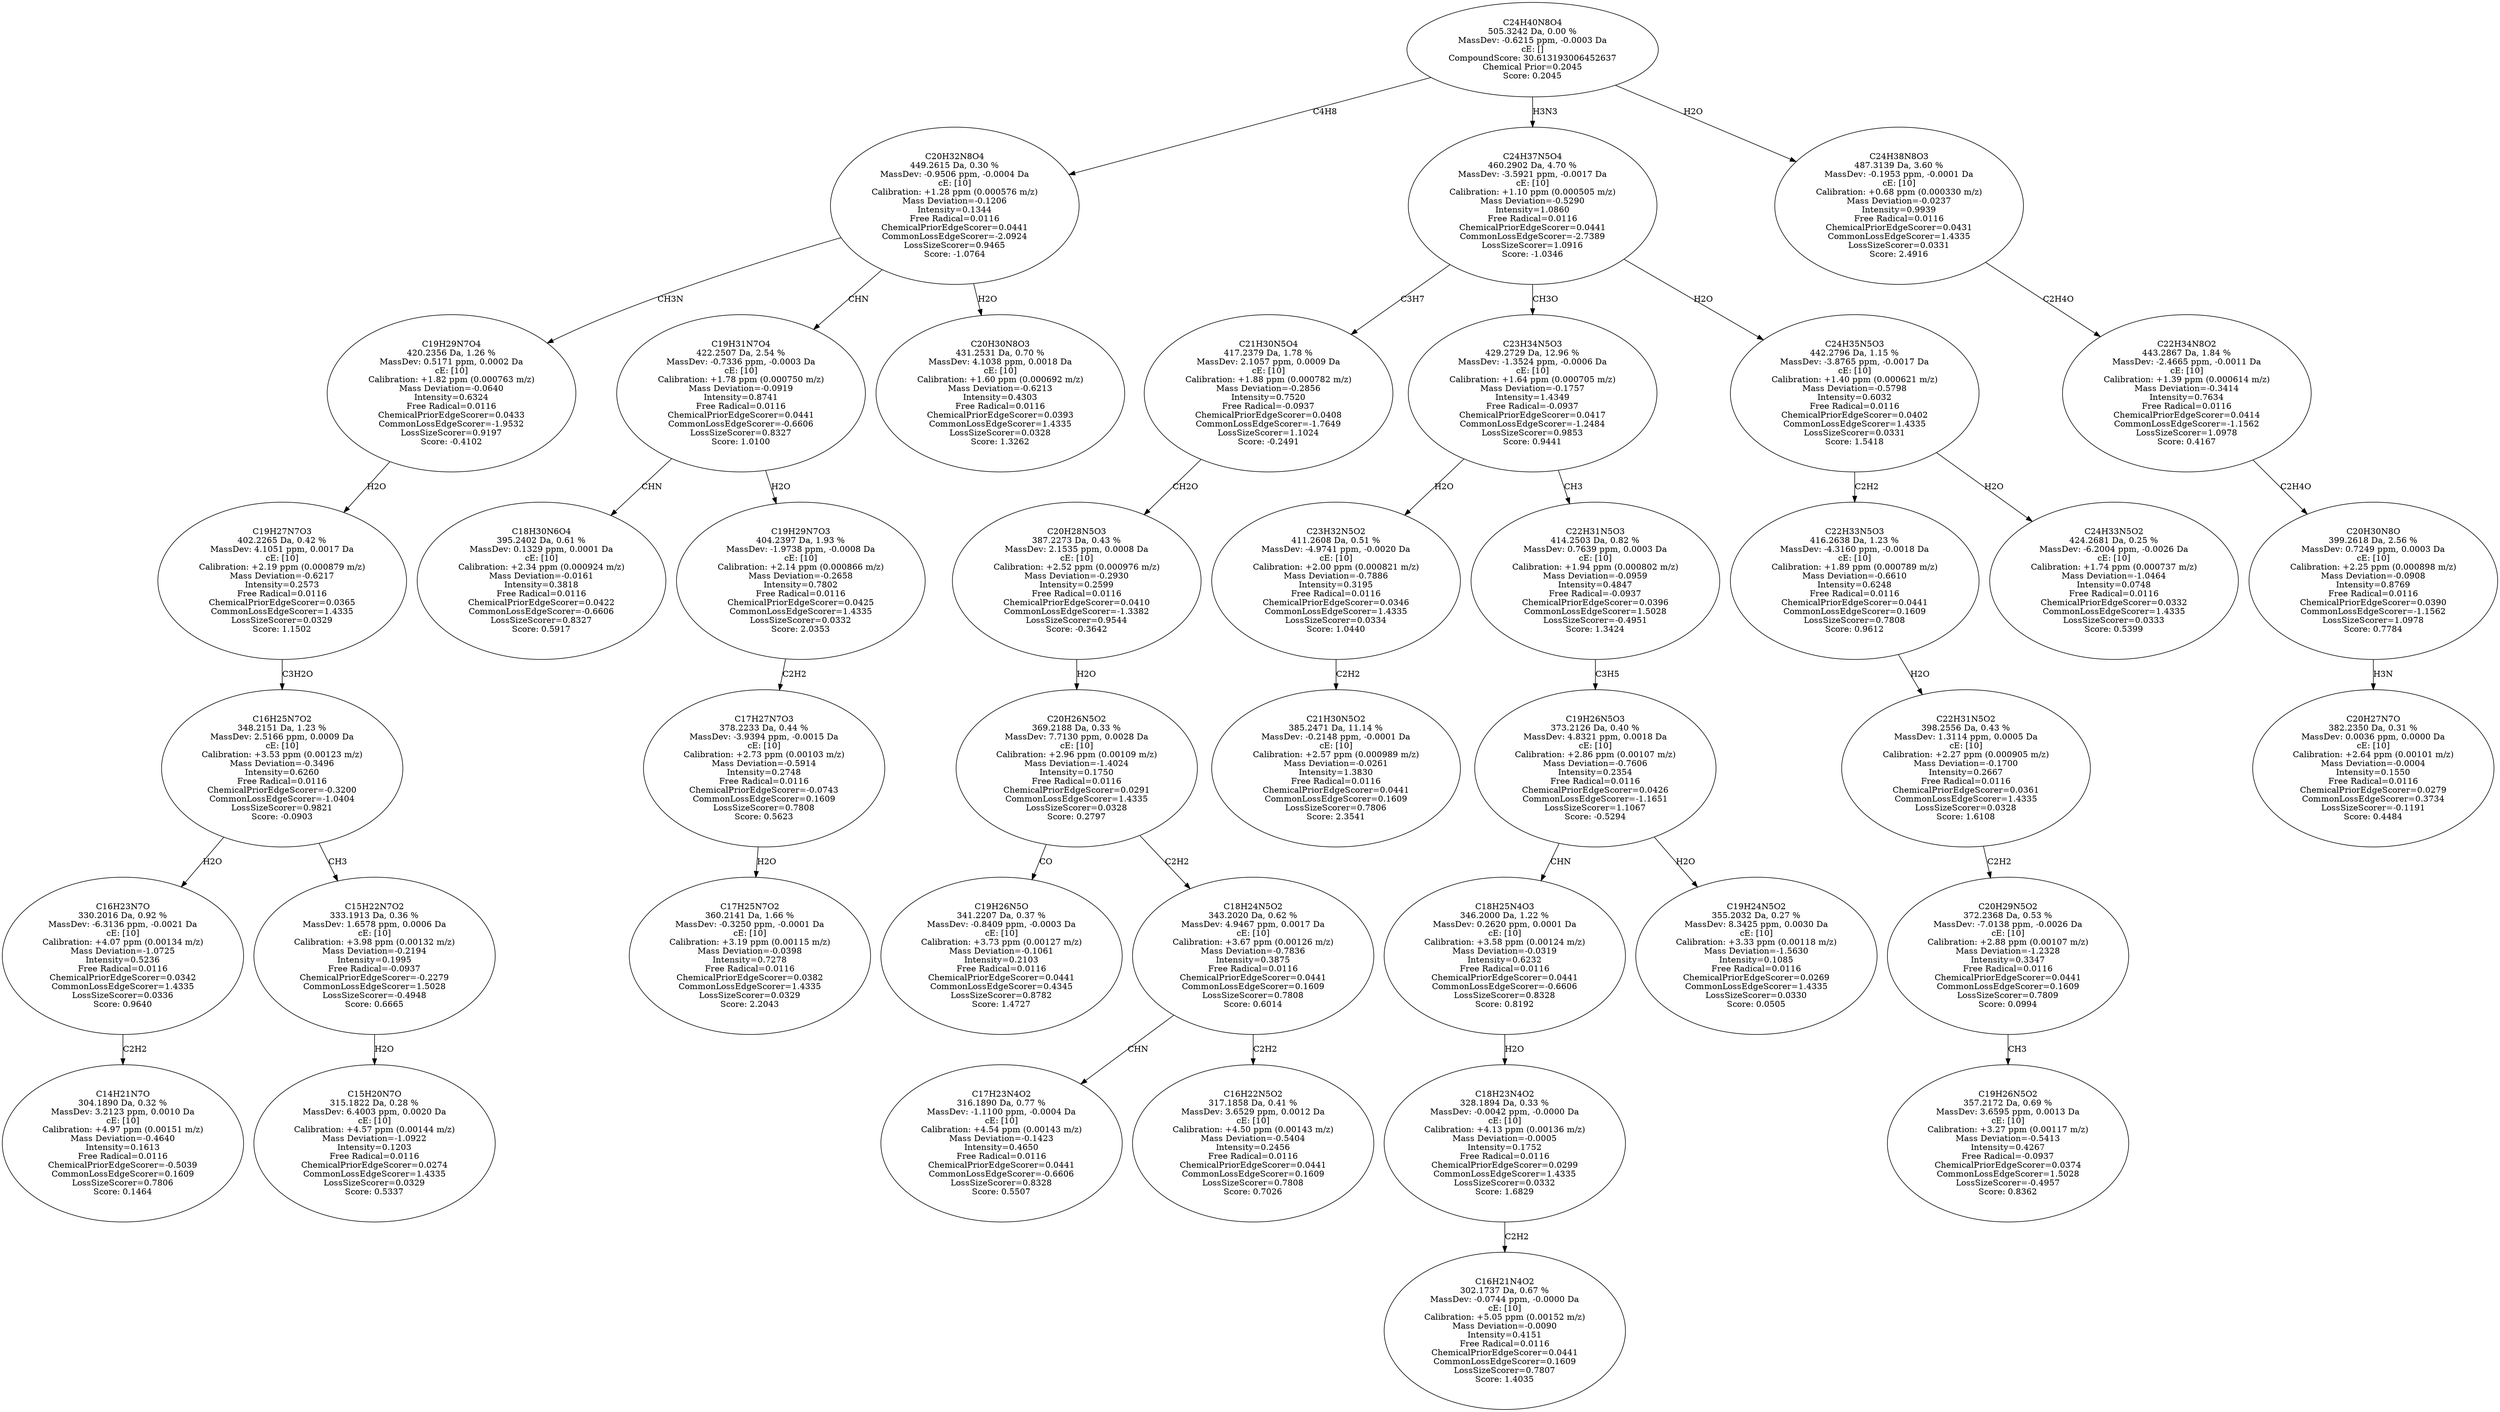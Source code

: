 strict digraph {
v1 [label="C14H21N7O\n304.1890 Da, 0.32 %\nMassDev: 3.2123 ppm, 0.0010 Da\ncE: [10]\nCalibration: +4.97 ppm (0.00151 m/z)\nMass Deviation=-0.4640\nIntensity=0.1613\nFree Radical=0.0116\nChemicalPriorEdgeScorer=-0.5039\nCommonLossEdgeScorer=0.1609\nLossSizeScorer=0.7806\nScore: 0.1464"];
v2 [label="C16H23N7O\n330.2016 Da, 0.92 %\nMassDev: -6.3136 ppm, -0.0021 Da\ncE: [10]\nCalibration: +4.07 ppm (0.00134 m/z)\nMass Deviation=-1.0725\nIntensity=0.5236\nFree Radical=0.0116\nChemicalPriorEdgeScorer=0.0342\nCommonLossEdgeScorer=1.4335\nLossSizeScorer=0.0336\nScore: 0.9640"];
v3 [label="C15H20N7O\n315.1822 Da, 0.28 %\nMassDev: 6.4003 ppm, 0.0020 Da\ncE: [10]\nCalibration: +4.57 ppm (0.00144 m/z)\nMass Deviation=-1.0922\nIntensity=0.1203\nFree Radical=0.0116\nChemicalPriorEdgeScorer=0.0274\nCommonLossEdgeScorer=1.4335\nLossSizeScorer=0.0329\nScore: 0.5337"];
v4 [label="C15H22N7O2\n333.1913 Da, 0.36 %\nMassDev: 1.6578 ppm, 0.0006 Da\ncE: [10]\nCalibration: +3.98 ppm (0.00132 m/z)\nMass Deviation=-0.2194\nIntensity=0.1995\nFree Radical=-0.0937\nChemicalPriorEdgeScorer=-0.2279\nCommonLossEdgeScorer=1.5028\nLossSizeScorer=-0.4948\nScore: 0.6665"];
v5 [label="C16H25N7O2\n348.2151 Da, 1.23 %\nMassDev: 2.5166 ppm, 0.0009 Da\ncE: [10]\nCalibration: +3.53 ppm (0.00123 m/z)\nMass Deviation=-0.3496\nIntensity=0.6260\nFree Radical=0.0116\nChemicalPriorEdgeScorer=-0.3200\nCommonLossEdgeScorer=-1.0404\nLossSizeScorer=0.9821\nScore: -0.0903"];
v6 [label="C19H27N7O3\n402.2265 Da, 0.42 %\nMassDev: 4.1051 ppm, 0.0017 Da\ncE: [10]\nCalibration: +2.19 ppm (0.000879 m/z)\nMass Deviation=-0.6217\nIntensity=0.2573\nFree Radical=0.0116\nChemicalPriorEdgeScorer=0.0365\nCommonLossEdgeScorer=1.4335\nLossSizeScorer=0.0329\nScore: 1.1502"];
v7 [label="C19H29N7O4\n420.2356 Da, 1.26 %\nMassDev: 0.5171 ppm, 0.0002 Da\ncE: [10]\nCalibration: +1.82 ppm (0.000763 m/z)\nMass Deviation=-0.0640\nIntensity=0.6324\nFree Radical=0.0116\nChemicalPriorEdgeScorer=0.0433\nCommonLossEdgeScorer=-1.9532\nLossSizeScorer=0.9197\nScore: -0.4102"];
v8 [label="C18H30N6O4\n395.2402 Da, 0.61 %\nMassDev: 0.1329 ppm, 0.0001 Da\ncE: [10]\nCalibration: +2.34 ppm (0.000924 m/z)\nMass Deviation=-0.0161\nIntensity=0.3818\nFree Radical=0.0116\nChemicalPriorEdgeScorer=0.0422\nCommonLossEdgeScorer=-0.6606\nLossSizeScorer=0.8327\nScore: 0.5917"];
v9 [label="C17H25N7O2\n360.2141 Da, 1.66 %\nMassDev: -0.3250 ppm, -0.0001 Da\ncE: [10]\nCalibration: +3.19 ppm (0.00115 m/z)\nMass Deviation=-0.0398\nIntensity=0.7278\nFree Radical=0.0116\nChemicalPriorEdgeScorer=0.0382\nCommonLossEdgeScorer=1.4335\nLossSizeScorer=0.0329\nScore: 2.2043"];
v10 [label="C17H27N7O3\n378.2233 Da, 0.44 %\nMassDev: -3.9394 ppm, -0.0015 Da\ncE: [10]\nCalibration: +2.73 ppm (0.00103 m/z)\nMass Deviation=-0.5914\nIntensity=0.2748\nFree Radical=0.0116\nChemicalPriorEdgeScorer=-0.0743\nCommonLossEdgeScorer=0.1609\nLossSizeScorer=0.7808\nScore: 0.5623"];
v11 [label="C19H29N7O3\n404.2397 Da, 1.93 %\nMassDev: -1.9738 ppm, -0.0008 Da\ncE: [10]\nCalibration: +2.14 ppm (0.000866 m/z)\nMass Deviation=-0.2658\nIntensity=0.7802\nFree Radical=0.0116\nChemicalPriorEdgeScorer=0.0425\nCommonLossEdgeScorer=1.4335\nLossSizeScorer=0.0332\nScore: 2.0353"];
v12 [label="C19H31N7O4\n422.2507 Da, 2.54 %\nMassDev: -0.7336 ppm, -0.0003 Da\ncE: [10]\nCalibration: +1.78 ppm (0.000750 m/z)\nMass Deviation=-0.0919\nIntensity=0.8741\nFree Radical=0.0116\nChemicalPriorEdgeScorer=0.0441\nCommonLossEdgeScorer=-0.6606\nLossSizeScorer=0.8327\nScore: 1.0100"];
v13 [label="C20H30N8O3\n431.2531 Da, 0.70 %\nMassDev: 4.1038 ppm, 0.0018 Da\ncE: [10]\nCalibration: +1.60 ppm (0.000692 m/z)\nMass Deviation=-0.6213\nIntensity=0.4303\nFree Radical=0.0116\nChemicalPriorEdgeScorer=0.0393\nCommonLossEdgeScorer=1.4335\nLossSizeScorer=0.0328\nScore: 1.3262"];
v14 [label="C20H32N8O4\n449.2615 Da, 0.30 %\nMassDev: -0.9506 ppm, -0.0004 Da\ncE: [10]\nCalibration: +1.28 ppm (0.000576 m/z)\nMass Deviation=-0.1206\nIntensity=0.1344\nFree Radical=0.0116\nChemicalPriorEdgeScorer=0.0441\nCommonLossEdgeScorer=-2.0924\nLossSizeScorer=0.9465\nScore: -1.0764"];
v15 [label="C19H26N5O\n341.2207 Da, 0.37 %\nMassDev: -0.8409 ppm, -0.0003 Da\ncE: [10]\nCalibration: +3.73 ppm (0.00127 m/z)\nMass Deviation=-0.1061\nIntensity=0.2103\nFree Radical=0.0116\nChemicalPriorEdgeScorer=0.0441\nCommonLossEdgeScorer=0.4345\nLossSizeScorer=0.8782\nScore: 1.4727"];
v16 [label="C17H23N4O2\n316.1890 Da, 0.77 %\nMassDev: -1.1100 ppm, -0.0004 Da\ncE: [10]\nCalibration: +4.54 ppm (0.00143 m/z)\nMass Deviation=-0.1423\nIntensity=0.4650\nFree Radical=0.0116\nChemicalPriorEdgeScorer=0.0441\nCommonLossEdgeScorer=-0.6606\nLossSizeScorer=0.8328\nScore: 0.5507"];
v17 [label="C16H22N5O2\n317.1858 Da, 0.41 %\nMassDev: 3.6529 ppm, 0.0012 Da\ncE: [10]\nCalibration: +4.50 ppm (0.00143 m/z)\nMass Deviation=-0.5404\nIntensity=0.2456\nFree Radical=0.0116\nChemicalPriorEdgeScorer=0.0441\nCommonLossEdgeScorer=0.1609\nLossSizeScorer=0.7808\nScore: 0.7026"];
v18 [label="C18H24N5O2\n343.2020 Da, 0.62 %\nMassDev: 4.9467 ppm, 0.0017 Da\ncE: [10]\nCalibration: +3.67 ppm (0.00126 m/z)\nMass Deviation=-0.7836\nIntensity=0.3875\nFree Radical=0.0116\nChemicalPriorEdgeScorer=0.0441\nCommonLossEdgeScorer=0.1609\nLossSizeScorer=0.7808\nScore: 0.6014"];
v19 [label="C20H26N5O2\n369.2188 Da, 0.33 %\nMassDev: 7.7130 ppm, 0.0028 Da\ncE: [10]\nCalibration: +2.96 ppm (0.00109 m/z)\nMass Deviation=-1.4024\nIntensity=0.1750\nFree Radical=0.0116\nChemicalPriorEdgeScorer=0.0291\nCommonLossEdgeScorer=1.4335\nLossSizeScorer=0.0328\nScore: 0.2797"];
v20 [label="C20H28N5O3\n387.2273 Da, 0.43 %\nMassDev: 2.1535 ppm, 0.0008 Da\ncE: [10]\nCalibration: +2.52 ppm (0.000976 m/z)\nMass Deviation=-0.2930\nIntensity=0.2599\nFree Radical=0.0116\nChemicalPriorEdgeScorer=0.0410\nCommonLossEdgeScorer=-1.3382\nLossSizeScorer=0.9544\nScore: -0.3642"];
v21 [label="C21H30N5O4\n417.2379 Da, 1.78 %\nMassDev: 2.1057 ppm, 0.0009 Da\ncE: [10]\nCalibration: +1.88 ppm (0.000782 m/z)\nMass Deviation=-0.2856\nIntensity=0.7520\nFree Radical=-0.0937\nChemicalPriorEdgeScorer=0.0408\nCommonLossEdgeScorer=-1.7649\nLossSizeScorer=1.1024\nScore: -0.2491"];
v22 [label="C21H30N5O2\n385.2471 Da, 11.14 %\nMassDev: -0.2148 ppm, -0.0001 Da\ncE: [10]\nCalibration: +2.57 ppm (0.000989 m/z)\nMass Deviation=-0.0261\nIntensity=1.3830\nFree Radical=0.0116\nChemicalPriorEdgeScorer=0.0441\nCommonLossEdgeScorer=0.1609\nLossSizeScorer=0.7806\nScore: 2.3541"];
v23 [label="C23H32N5O2\n411.2608 Da, 0.51 %\nMassDev: -4.9741 ppm, -0.0020 Da\ncE: [10]\nCalibration: +2.00 ppm (0.000821 m/z)\nMass Deviation=-0.7886\nIntensity=0.3195\nFree Radical=0.0116\nChemicalPriorEdgeScorer=0.0346\nCommonLossEdgeScorer=1.4335\nLossSizeScorer=0.0334\nScore: 1.0440"];
v24 [label="C16H21N4O2\n302.1737 Da, 0.67 %\nMassDev: -0.0744 ppm, -0.0000 Da\ncE: [10]\nCalibration: +5.05 ppm (0.00152 m/z)\nMass Deviation=-0.0090\nIntensity=0.4151\nFree Radical=0.0116\nChemicalPriorEdgeScorer=0.0441\nCommonLossEdgeScorer=0.1609\nLossSizeScorer=0.7807\nScore: 1.4035"];
v25 [label="C18H23N4O2\n328.1894 Da, 0.33 %\nMassDev: -0.0042 ppm, -0.0000 Da\ncE: [10]\nCalibration: +4.13 ppm (0.00136 m/z)\nMass Deviation=-0.0005\nIntensity=0.1752\nFree Radical=0.0116\nChemicalPriorEdgeScorer=0.0299\nCommonLossEdgeScorer=1.4335\nLossSizeScorer=0.0332\nScore: 1.6829"];
v26 [label="C18H25N4O3\n346.2000 Da, 1.22 %\nMassDev: 0.2620 ppm, 0.0001 Da\ncE: [10]\nCalibration: +3.58 ppm (0.00124 m/z)\nMass Deviation=-0.0319\nIntensity=0.6232\nFree Radical=0.0116\nChemicalPriorEdgeScorer=0.0441\nCommonLossEdgeScorer=-0.6606\nLossSizeScorer=0.8328\nScore: 0.8192"];
v27 [label="C19H24N5O2\n355.2032 Da, 0.27 %\nMassDev: 8.3425 ppm, 0.0030 Da\ncE: [10]\nCalibration: +3.33 ppm (0.00118 m/z)\nMass Deviation=-1.5630\nIntensity=0.1085\nFree Radical=0.0116\nChemicalPriorEdgeScorer=0.0269\nCommonLossEdgeScorer=1.4335\nLossSizeScorer=0.0330\nScore: 0.0505"];
v28 [label="C19H26N5O3\n373.2126 Da, 0.40 %\nMassDev: 4.8321 ppm, 0.0018 Da\ncE: [10]\nCalibration: +2.86 ppm (0.00107 m/z)\nMass Deviation=-0.7606\nIntensity=0.2354\nFree Radical=0.0116\nChemicalPriorEdgeScorer=0.0426\nCommonLossEdgeScorer=-1.1651\nLossSizeScorer=1.1067\nScore: -0.5294"];
v29 [label="C22H31N5O3\n414.2503 Da, 0.82 %\nMassDev: 0.7639 ppm, 0.0003 Da\ncE: [10]\nCalibration: +1.94 ppm (0.000802 m/z)\nMass Deviation=-0.0959\nIntensity=0.4847\nFree Radical=-0.0937\nChemicalPriorEdgeScorer=0.0396\nCommonLossEdgeScorer=1.5028\nLossSizeScorer=-0.4951\nScore: 1.3424"];
v30 [label="C23H34N5O3\n429.2729 Da, 12.96 %\nMassDev: -1.3524 ppm, -0.0006 Da\ncE: [10]\nCalibration: +1.64 ppm (0.000705 m/z)\nMass Deviation=-0.1757\nIntensity=1.4349\nFree Radical=-0.0937\nChemicalPriorEdgeScorer=0.0417\nCommonLossEdgeScorer=-1.2484\nLossSizeScorer=0.9853\nScore: 0.9441"];
v31 [label="C19H26N5O2\n357.2172 Da, 0.69 %\nMassDev: 3.6595 ppm, 0.0013 Da\ncE: [10]\nCalibration: +3.27 ppm (0.00117 m/z)\nMass Deviation=-0.5413\nIntensity=0.4267\nFree Radical=-0.0937\nChemicalPriorEdgeScorer=0.0374\nCommonLossEdgeScorer=1.5028\nLossSizeScorer=-0.4957\nScore: 0.8362"];
v32 [label="C20H29N5O2\n372.2368 Da, 0.53 %\nMassDev: -7.0138 ppm, -0.0026 Da\ncE: [10]\nCalibration: +2.88 ppm (0.00107 m/z)\nMass Deviation=-1.2328\nIntensity=0.3347\nFree Radical=0.0116\nChemicalPriorEdgeScorer=0.0441\nCommonLossEdgeScorer=0.1609\nLossSizeScorer=0.7809\nScore: 0.0994"];
v33 [label="C22H31N5O2\n398.2556 Da, 0.43 %\nMassDev: 1.3114 ppm, 0.0005 Da\ncE: [10]\nCalibration: +2.27 ppm (0.000905 m/z)\nMass Deviation=-0.1700\nIntensity=0.2667\nFree Radical=0.0116\nChemicalPriorEdgeScorer=0.0361\nCommonLossEdgeScorer=1.4335\nLossSizeScorer=0.0328\nScore: 1.6108"];
v34 [label="C22H33N5O3\n416.2638 Da, 1.23 %\nMassDev: -4.3160 ppm, -0.0018 Da\ncE: [10]\nCalibration: +1.89 ppm (0.000789 m/z)\nMass Deviation=-0.6610\nIntensity=0.6248\nFree Radical=0.0116\nChemicalPriorEdgeScorer=0.0441\nCommonLossEdgeScorer=0.1609\nLossSizeScorer=0.7808\nScore: 0.9612"];
v35 [label="C24H33N5O2\n424.2681 Da, 0.25 %\nMassDev: -6.2004 ppm, -0.0026 Da\ncE: [10]\nCalibration: +1.74 ppm (0.000737 m/z)\nMass Deviation=-1.0464\nIntensity=0.0748\nFree Radical=0.0116\nChemicalPriorEdgeScorer=0.0332\nCommonLossEdgeScorer=1.4335\nLossSizeScorer=0.0333\nScore: 0.5399"];
v36 [label="C24H35N5O3\n442.2796 Da, 1.15 %\nMassDev: -3.8765 ppm, -0.0017 Da\ncE: [10]\nCalibration: +1.40 ppm (0.000621 m/z)\nMass Deviation=-0.5798\nIntensity=0.6032\nFree Radical=0.0116\nChemicalPriorEdgeScorer=0.0402\nCommonLossEdgeScorer=1.4335\nLossSizeScorer=0.0331\nScore: 1.5418"];
v37 [label="C24H37N5O4\n460.2902 Da, 4.70 %\nMassDev: -3.5921 ppm, -0.0017 Da\ncE: [10]\nCalibration: +1.10 ppm (0.000505 m/z)\nMass Deviation=-0.5290\nIntensity=1.0860\nFree Radical=0.0116\nChemicalPriorEdgeScorer=0.0441\nCommonLossEdgeScorer=-2.7389\nLossSizeScorer=1.0916\nScore: -1.0346"];
v38 [label="C20H27N7O\n382.2350 Da, 0.31 %\nMassDev: 0.0036 ppm, 0.0000 Da\ncE: [10]\nCalibration: +2.64 ppm (0.00101 m/z)\nMass Deviation=-0.0004\nIntensity=0.1550\nFree Radical=0.0116\nChemicalPriorEdgeScorer=0.0279\nCommonLossEdgeScorer=0.3734\nLossSizeScorer=-0.1191\nScore: 0.4484"];
v39 [label="C20H30N8O\n399.2618 Da, 2.56 %\nMassDev: 0.7249 ppm, 0.0003 Da\ncE: [10]\nCalibration: +2.25 ppm (0.000898 m/z)\nMass Deviation=-0.0908\nIntensity=0.8769\nFree Radical=0.0116\nChemicalPriorEdgeScorer=0.0390\nCommonLossEdgeScorer=-1.1562\nLossSizeScorer=1.0978\nScore: 0.7784"];
v40 [label="C22H34N8O2\n443.2867 Da, 1.84 %\nMassDev: -2.4665 ppm, -0.0011 Da\ncE: [10]\nCalibration: +1.39 ppm (0.000614 m/z)\nMass Deviation=-0.3414\nIntensity=0.7634\nFree Radical=0.0116\nChemicalPriorEdgeScorer=0.0414\nCommonLossEdgeScorer=-1.1562\nLossSizeScorer=1.0978\nScore: 0.4167"];
v41 [label="C24H38N8O3\n487.3139 Da, 3.60 %\nMassDev: -0.1953 ppm, -0.0001 Da\ncE: [10]\nCalibration: +0.68 ppm (0.000330 m/z)\nMass Deviation=-0.0237\nIntensity=0.9939\nFree Radical=0.0116\nChemicalPriorEdgeScorer=0.0431\nCommonLossEdgeScorer=1.4335\nLossSizeScorer=0.0331\nScore: 2.4916"];
v42 [label="C24H40N8O4\n505.3242 Da, 0.00 %\nMassDev: -0.6215 ppm, -0.0003 Da\ncE: []\nCompoundScore: 30.613193006452637\nChemical Prior=0.2045\nScore: 0.2045"];
v2 -> v1 [label="C2H2"];
v5 -> v2 [label="H2O"];
v4 -> v3 [label="H2O"];
v5 -> v4 [label="CH3"];
v6 -> v5 [label="C3H2O"];
v7 -> v6 [label="H2O"];
v14 -> v7 [label="CH3N"];
v12 -> v8 [label="CHN"];
v10 -> v9 [label="H2O"];
v11 -> v10 [label="C2H2"];
v12 -> v11 [label="H2O"];
v14 -> v12 [label="CHN"];
v14 -> v13 [label="H2O"];
v42 -> v14 [label="C4H8"];
v19 -> v15 [label="CO"];
v18 -> v16 [label="CHN"];
v18 -> v17 [label="C2H2"];
v19 -> v18 [label="C2H2"];
v20 -> v19 [label="H2O"];
v21 -> v20 [label="CH2O"];
v37 -> v21 [label="C3H7"];
v23 -> v22 [label="C2H2"];
v30 -> v23 [label="H2O"];
v25 -> v24 [label="C2H2"];
v26 -> v25 [label="H2O"];
v28 -> v26 [label="CHN"];
v28 -> v27 [label="H2O"];
v29 -> v28 [label="C3H5"];
v30 -> v29 [label="CH3"];
v37 -> v30 [label="CH3O"];
v32 -> v31 [label="CH3"];
v33 -> v32 [label="C2H2"];
v34 -> v33 [label="H2O"];
v36 -> v34 [label="C2H2"];
v36 -> v35 [label="H2O"];
v37 -> v36 [label="H2O"];
v42 -> v37 [label="H3N3"];
v39 -> v38 [label="H3N"];
v40 -> v39 [label="C2H4O"];
v41 -> v40 [label="C2H4O"];
v42 -> v41 [label="H2O"];
}